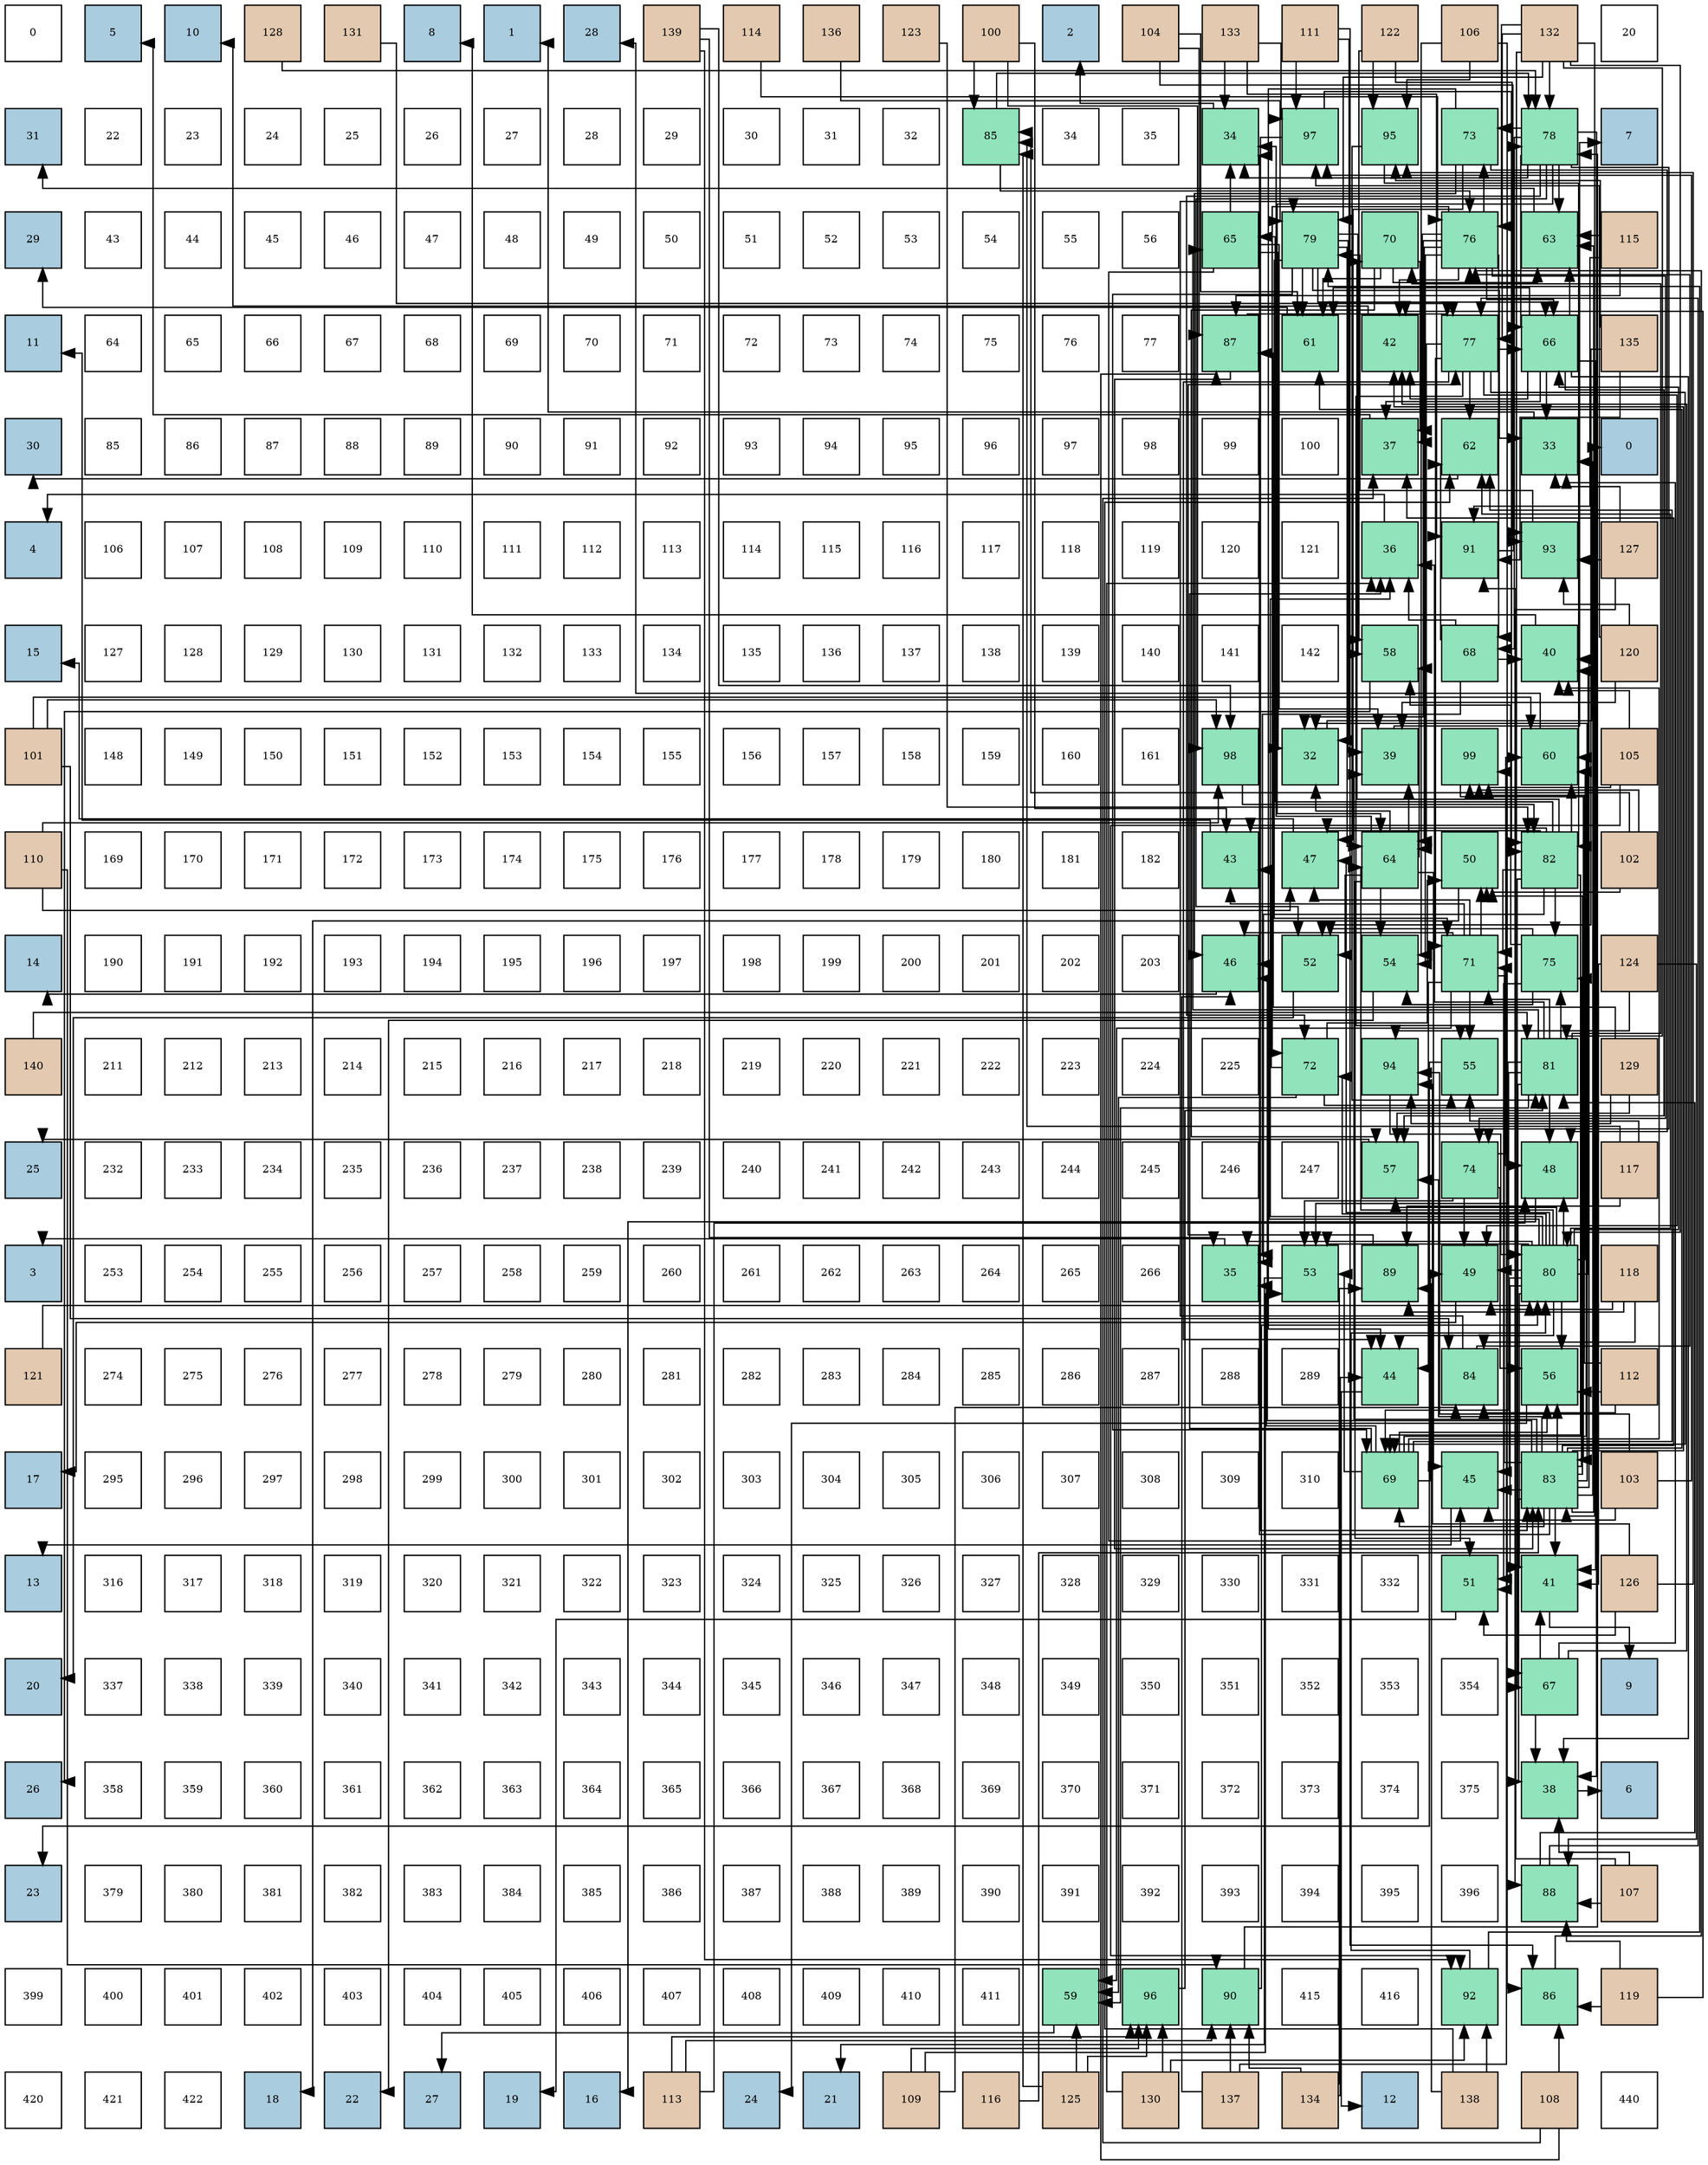digraph layout{
 rankdir=TB;
 splines=ortho;
 node [style=filled shape=square fixedsize=true width=0.6];
0[label="0", fontsize=8, fillcolor="#ffffff"];
1[label="5", fontsize=8, fillcolor="#a9ccde"];
2[label="10", fontsize=8, fillcolor="#a9ccde"];
3[label="128", fontsize=8, fillcolor="#e3c9af"];
4[label="131", fontsize=8, fillcolor="#e3c9af"];
5[label="8", fontsize=8, fillcolor="#a9ccde"];
6[label="1", fontsize=8, fillcolor="#a9ccde"];
7[label="28", fontsize=8, fillcolor="#a9ccde"];
8[label="139", fontsize=8, fillcolor="#e3c9af"];
9[label="114", fontsize=8, fillcolor="#e3c9af"];
10[label="136", fontsize=8, fillcolor="#e3c9af"];
11[label="123", fontsize=8, fillcolor="#e3c9af"];
12[label="100", fontsize=8, fillcolor="#e3c9af"];
13[label="2", fontsize=8, fillcolor="#a9ccde"];
14[label="104", fontsize=8, fillcolor="#e3c9af"];
15[label="133", fontsize=8, fillcolor="#e3c9af"];
16[label="111", fontsize=8, fillcolor="#e3c9af"];
17[label="122", fontsize=8, fillcolor="#e3c9af"];
18[label="106", fontsize=8, fillcolor="#e3c9af"];
19[label="132", fontsize=8, fillcolor="#e3c9af"];
20[label="20", fontsize=8, fillcolor="#ffffff"];
21[label="31", fontsize=8, fillcolor="#a9ccde"];
22[label="22", fontsize=8, fillcolor="#ffffff"];
23[label="23", fontsize=8, fillcolor="#ffffff"];
24[label="24", fontsize=8, fillcolor="#ffffff"];
25[label="25", fontsize=8, fillcolor="#ffffff"];
26[label="26", fontsize=8, fillcolor="#ffffff"];
27[label="27", fontsize=8, fillcolor="#ffffff"];
28[label="28", fontsize=8, fillcolor="#ffffff"];
29[label="29", fontsize=8, fillcolor="#ffffff"];
30[label="30", fontsize=8, fillcolor="#ffffff"];
31[label="31", fontsize=8, fillcolor="#ffffff"];
32[label="32", fontsize=8, fillcolor="#ffffff"];
33[label="85", fontsize=8, fillcolor="#91e3bb"];
34[label="34", fontsize=8, fillcolor="#ffffff"];
35[label="35", fontsize=8, fillcolor="#ffffff"];
36[label="34", fontsize=8, fillcolor="#91e3bb"];
37[label="97", fontsize=8, fillcolor="#91e3bb"];
38[label="95", fontsize=8, fillcolor="#91e3bb"];
39[label="73", fontsize=8, fillcolor="#91e3bb"];
40[label="78", fontsize=8, fillcolor="#91e3bb"];
41[label="7", fontsize=8, fillcolor="#a9ccde"];
42[label="29", fontsize=8, fillcolor="#a9ccde"];
43[label="43", fontsize=8, fillcolor="#ffffff"];
44[label="44", fontsize=8, fillcolor="#ffffff"];
45[label="45", fontsize=8, fillcolor="#ffffff"];
46[label="46", fontsize=8, fillcolor="#ffffff"];
47[label="47", fontsize=8, fillcolor="#ffffff"];
48[label="48", fontsize=8, fillcolor="#ffffff"];
49[label="49", fontsize=8, fillcolor="#ffffff"];
50[label="50", fontsize=8, fillcolor="#ffffff"];
51[label="51", fontsize=8, fillcolor="#ffffff"];
52[label="52", fontsize=8, fillcolor="#ffffff"];
53[label="53", fontsize=8, fillcolor="#ffffff"];
54[label="54", fontsize=8, fillcolor="#ffffff"];
55[label="55", fontsize=8, fillcolor="#ffffff"];
56[label="56", fontsize=8, fillcolor="#ffffff"];
57[label="65", fontsize=8, fillcolor="#91e3bb"];
58[label="79", fontsize=8, fillcolor="#91e3bb"];
59[label="70", fontsize=8, fillcolor="#91e3bb"];
60[label="76", fontsize=8, fillcolor="#91e3bb"];
61[label="63", fontsize=8, fillcolor="#91e3bb"];
62[label="115", fontsize=8, fillcolor="#e3c9af"];
63[label="11", fontsize=8, fillcolor="#a9ccde"];
64[label="64", fontsize=8, fillcolor="#ffffff"];
65[label="65", fontsize=8, fillcolor="#ffffff"];
66[label="66", fontsize=8, fillcolor="#ffffff"];
67[label="67", fontsize=8, fillcolor="#ffffff"];
68[label="68", fontsize=8, fillcolor="#ffffff"];
69[label="69", fontsize=8, fillcolor="#ffffff"];
70[label="70", fontsize=8, fillcolor="#ffffff"];
71[label="71", fontsize=8, fillcolor="#ffffff"];
72[label="72", fontsize=8, fillcolor="#ffffff"];
73[label="73", fontsize=8, fillcolor="#ffffff"];
74[label="74", fontsize=8, fillcolor="#ffffff"];
75[label="75", fontsize=8, fillcolor="#ffffff"];
76[label="76", fontsize=8, fillcolor="#ffffff"];
77[label="77", fontsize=8, fillcolor="#ffffff"];
78[label="87", fontsize=8, fillcolor="#91e3bb"];
79[label="61", fontsize=8, fillcolor="#91e3bb"];
80[label="42", fontsize=8, fillcolor="#91e3bb"];
81[label="77", fontsize=8, fillcolor="#91e3bb"];
82[label="66", fontsize=8, fillcolor="#91e3bb"];
83[label="135", fontsize=8, fillcolor="#e3c9af"];
84[label="30", fontsize=8, fillcolor="#a9ccde"];
85[label="85", fontsize=8, fillcolor="#ffffff"];
86[label="86", fontsize=8, fillcolor="#ffffff"];
87[label="87", fontsize=8, fillcolor="#ffffff"];
88[label="88", fontsize=8, fillcolor="#ffffff"];
89[label="89", fontsize=8, fillcolor="#ffffff"];
90[label="90", fontsize=8, fillcolor="#ffffff"];
91[label="91", fontsize=8, fillcolor="#ffffff"];
92[label="92", fontsize=8, fillcolor="#ffffff"];
93[label="93", fontsize=8, fillcolor="#ffffff"];
94[label="94", fontsize=8, fillcolor="#ffffff"];
95[label="95", fontsize=8, fillcolor="#ffffff"];
96[label="96", fontsize=8, fillcolor="#ffffff"];
97[label="97", fontsize=8, fillcolor="#ffffff"];
98[label="98", fontsize=8, fillcolor="#ffffff"];
99[label="99", fontsize=8, fillcolor="#ffffff"];
100[label="100", fontsize=8, fillcolor="#ffffff"];
101[label="37", fontsize=8, fillcolor="#91e3bb"];
102[label="62", fontsize=8, fillcolor="#91e3bb"];
103[label="33", fontsize=8, fillcolor="#91e3bb"];
104[label="0", fontsize=8, fillcolor="#a9ccde"];
105[label="4", fontsize=8, fillcolor="#a9ccde"];
106[label="106", fontsize=8, fillcolor="#ffffff"];
107[label="107", fontsize=8, fillcolor="#ffffff"];
108[label="108", fontsize=8, fillcolor="#ffffff"];
109[label="109", fontsize=8, fillcolor="#ffffff"];
110[label="110", fontsize=8, fillcolor="#ffffff"];
111[label="111", fontsize=8, fillcolor="#ffffff"];
112[label="112", fontsize=8, fillcolor="#ffffff"];
113[label="113", fontsize=8, fillcolor="#ffffff"];
114[label="114", fontsize=8, fillcolor="#ffffff"];
115[label="115", fontsize=8, fillcolor="#ffffff"];
116[label="116", fontsize=8, fillcolor="#ffffff"];
117[label="117", fontsize=8, fillcolor="#ffffff"];
118[label="118", fontsize=8, fillcolor="#ffffff"];
119[label="119", fontsize=8, fillcolor="#ffffff"];
120[label="120", fontsize=8, fillcolor="#ffffff"];
121[label="121", fontsize=8, fillcolor="#ffffff"];
122[label="36", fontsize=8, fillcolor="#91e3bb"];
123[label="91", fontsize=8, fillcolor="#91e3bb"];
124[label="93", fontsize=8, fillcolor="#91e3bb"];
125[label="127", fontsize=8, fillcolor="#e3c9af"];
126[label="15", fontsize=8, fillcolor="#a9ccde"];
127[label="127", fontsize=8, fillcolor="#ffffff"];
128[label="128", fontsize=8, fillcolor="#ffffff"];
129[label="129", fontsize=8, fillcolor="#ffffff"];
130[label="130", fontsize=8, fillcolor="#ffffff"];
131[label="131", fontsize=8, fillcolor="#ffffff"];
132[label="132", fontsize=8, fillcolor="#ffffff"];
133[label="133", fontsize=8, fillcolor="#ffffff"];
134[label="134", fontsize=8, fillcolor="#ffffff"];
135[label="135", fontsize=8, fillcolor="#ffffff"];
136[label="136", fontsize=8, fillcolor="#ffffff"];
137[label="137", fontsize=8, fillcolor="#ffffff"];
138[label="138", fontsize=8, fillcolor="#ffffff"];
139[label="139", fontsize=8, fillcolor="#ffffff"];
140[label="140", fontsize=8, fillcolor="#ffffff"];
141[label="141", fontsize=8, fillcolor="#ffffff"];
142[label="142", fontsize=8, fillcolor="#ffffff"];
143[label="58", fontsize=8, fillcolor="#91e3bb"];
144[label="68", fontsize=8, fillcolor="#91e3bb"];
145[label="40", fontsize=8, fillcolor="#91e3bb"];
146[label="120", fontsize=8, fillcolor="#e3c9af"];
147[label="101", fontsize=8, fillcolor="#e3c9af"];
148[label="148", fontsize=8, fillcolor="#ffffff"];
149[label="149", fontsize=8, fillcolor="#ffffff"];
150[label="150", fontsize=8, fillcolor="#ffffff"];
151[label="151", fontsize=8, fillcolor="#ffffff"];
152[label="152", fontsize=8, fillcolor="#ffffff"];
153[label="153", fontsize=8, fillcolor="#ffffff"];
154[label="154", fontsize=8, fillcolor="#ffffff"];
155[label="155", fontsize=8, fillcolor="#ffffff"];
156[label="156", fontsize=8, fillcolor="#ffffff"];
157[label="157", fontsize=8, fillcolor="#ffffff"];
158[label="158", fontsize=8, fillcolor="#ffffff"];
159[label="159", fontsize=8, fillcolor="#ffffff"];
160[label="160", fontsize=8, fillcolor="#ffffff"];
161[label="161", fontsize=8, fillcolor="#ffffff"];
162[label="98", fontsize=8, fillcolor="#91e3bb"];
163[label="32", fontsize=8, fillcolor="#91e3bb"];
164[label="39", fontsize=8, fillcolor="#91e3bb"];
165[label="99", fontsize=8, fillcolor="#91e3bb"];
166[label="60", fontsize=8, fillcolor="#91e3bb"];
167[label="105", fontsize=8, fillcolor="#e3c9af"];
168[label="110", fontsize=8, fillcolor="#e3c9af"];
169[label="169", fontsize=8, fillcolor="#ffffff"];
170[label="170", fontsize=8, fillcolor="#ffffff"];
171[label="171", fontsize=8, fillcolor="#ffffff"];
172[label="172", fontsize=8, fillcolor="#ffffff"];
173[label="173", fontsize=8, fillcolor="#ffffff"];
174[label="174", fontsize=8, fillcolor="#ffffff"];
175[label="175", fontsize=8, fillcolor="#ffffff"];
176[label="176", fontsize=8, fillcolor="#ffffff"];
177[label="177", fontsize=8, fillcolor="#ffffff"];
178[label="178", fontsize=8, fillcolor="#ffffff"];
179[label="179", fontsize=8, fillcolor="#ffffff"];
180[label="180", fontsize=8, fillcolor="#ffffff"];
181[label="181", fontsize=8, fillcolor="#ffffff"];
182[label="182", fontsize=8, fillcolor="#ffffff"];
183[label="43", fontsize=8, fillcolor="#91e3bb"];
184[label="47", fontsize=8, fillcolor="#91e3bb"];
185[label="64", fontsize=8, fillcolor="#91e3bb"];
186[label="50", fontsize=8, fillcolor="#91e3bb"];
187[label="82", fontsize=8, fillcolor="#91e3bb"];
188[label="102", fontsize=8, fillcolor="#e3c9af"];
189[label="14", fontsize=8, fillcolor="#a9ccde"];
190[label="190", fontsize=8, fillcolor="#ffffff"];
191[label="191", fontsize=8, fillcolor="#ffffff"];
192[label="192", fontsize=8, fillcolor="#ffffff"];
193[label="193", fontsize=8, fillcolor="#ffffff"];
194[label="194", fontsize=8, fillcolor="#ffffff"];
195[label="195", fontsize=8, fillcolor="#ffffff"];
196[label="196", fontsize=8, fillcolor="#ffffff"];
197[label="197", fontsize=8, fillcolor="#ffffff"];
198[label="198", fontsize=8, fillcolor="#ffffff"];
199[label="199", fontsize=8, fillcolor="#ffffff"];
200[label="200", fontsize=8, fillcolor="#ffffff"];
201[label="201", fontsize=8, fillcolor="#ffffff"];
202[label="202", fontsize=8, fillcolor="#ffffff"];
203[label="203", fontsize=8, fillcolor="#ffffff"];
204[label="46", fontsize=8, fillcolor="#91e3bb"];
205[label="52", fontsize=8, fillcolor="#91e3bb"];
206[label="54", fontsize=8, fillcolor="#91e3bb"];
207[label="71", fontsize=8, fillcolor="#91e3bb"];
208[label="75", fontsize=8, fillcolor="#91e3bb"];
209[label="124", fontsize=8, fillcolor="#e3c9af"];
210[label="140", fontsize=8, fillcolor="#e3c9af"];
211[label="211", fontsize=8, fillcolor="#ffffff"];
212[label="212", fontsize=8, fillcolor="#ffffff"];
213[label="213", fontsize=8, fillcolor="#ffffff"];
214[label="214", fontsize=8, fillcolor="#ffffff"];
215[label="215", fontsize=8, fillcolor="#ffffff"];
216[label="216", fontsize=8, fillcolor="#ffffff"];
217[label="217", fontsize=8, fillcolor="#ffffff"];
218[label="218", fontsize=8, fillcolor="#ffffff"];
219[label="219", fontsize=8, fillcolor="#ffffff"];
220[label="220", fontsize=8, fillcolor="#ffffff"];
221[label="221", fontsize=8, fillcolor="#ffffff"];
222[label="222", fontsize=8, fillcolor="#ffffff"];
223[label="223", fontsize=8, fillcolor="#ffffff"];
224[label="224", fontsize=8, fillcolor="#ffffff"];
225[label="225", fontsize=8, fillcolor="#ffffff"];
226[label="72", fontsize=8, fillcolor="#91e3bb"];
227[label="94", fontsize=8, fillcolor="#91e3bb"];
228[label="55", fontsize=8, fillcolor="#91e3bb"];
229[label="81", fontsize=8, fillcolor="#91e3bb"];
230[label="129", fontsize=8, fillcolor="#e3c9af"];
231[label="25", fontsize=8, fillcolor="#a9ccde"];
232[label="232", fontsize=8, fillcolor="#ffffff"];
233[label="233", fontsize=8, fillcolor="#ffffff"];
234[label="234", fontsize=8, fillcolor="#ffffff"];
235[label="235", fontsize=8, fillcolor="#ffffff"];
236[label="236", fontsize=8, fillcolor="#ffffff"];
237[label="237", fontsize=8, fillcolor="#ffffff"];
238[label="238", fontsize=8, fillcolor="#ffffff"];
239[label="239", fontsize=8, fillcolor="#ffffff"];
240[label="240", fontsize=8, fillcolor="#ffffff"];
241[label="241", fontsize=8, fillcolor="#ffffff"];
242[label="242", fontsize=8, fillcolor="#ffffff"];
243[label="243", fontsize=8, fillcolor="#ffffff"];
244[label="244", fontsize=8, fillcolor="#ffffff"];
245[label="245", fontsize=8, fillcolor="#ffffff"];
246[label="246", fontsize=8, fillcolor="#ffffff"];
247[label="247", fontsize=8, fillcolor="#ffffff"];
248[label="57", fontsize=8, fillcolor="#91e3bb"];
249[label="74", fontsize=8, fillcolor="#91e3bb"];
250[label="48", fontsize=8, fillcolor="#91e3bb"];
251[label="117", fontsize=8, fillcolor="#e3c9af"];
252[label="3", fontsize=8, fillcolor="#a9ccde"];
253[label="253", fontsize=8, fillcolor="#ffffff"];
254[label="254", fontsize=8, fillcolor="#ffffff"];
255[label="255", fontsize=8, fillcolor="#ffffff"];
256[label="256", fontsize=8, fillcolor="#ffffff"];
257[label="257", fontsize=8, fillcolor="#ffffff"];
258[label="258", fontsize=8, fillcolor="#ffffff"];
259[label="259", fontsize=8, fillcolor="#ffffff"];
260[label="260", fontsize=8, fillcolor="#ffffff"];
261[label="261", fontsize=8, fillcolor="#ffffff"];
262[label="262", fontsize=8, fillcolor="#ffffff"];
263[label="263", fontsize=8, fillcolor="#ffffff"];
264[label="264", fontsize=8, fillcolor="#ffffff"];
265[label="265", fontsize=8, fillcolor="#ffffff"];
266[label="266", fontsize=8, fillcolor="#ffffff"];
267[label="35", fontsize=8, fillcolor="#91e3bb"];
268[label="53", fontsize=8, fillcolor="#91e3bb"];
269[label="89", fontsize=8, fillcolor="#91e3bb"];
270[label="49", fontsize=8, fillcolor="#91e3bb"];
271[label="80", fontsize=8, fillcolor="#91e3bb"];
272[label="118", fontsize=8, fillcolor="#e3c9af"];
273[label="121", fontsize=8, fillcolor="#e3c9af"];
274[label="274", fontsize=8, fillcolor="#ffffff"];
275[label="275", fontsize=8, fillcolor="#ffffff"];
276[label="276", fontsize=8, fillcolor="#ffffff"];
277[label="277", fontsize=8, fillcolor="#ffffff"];
278[label="278", fontsize=8, fillcolor="#ffffff"];
279[label="279", fontsize=8, fillcolor="#ffffff"];
280[label="280", fontsize=8, fillcolor="#ffffff"];
281[label="281", fontsize=8, fillcolor="#ffffff"];
282[label="282", fontsize=8, fillcolor="#ffffff"];
283[label="283", fontsize=8, fillcolor="#ffffff"];
284[label="284", fontsize=8, fillcolor="#ffffff"];
285[label="285", fontsize=8, fillcolor="#ffffff"];
286[label="286", fontsize=8, fillcolor="#ffffff"];
287[label="287", fontsize=8, fillcolor="#ffffff"];
288[label="288", fontsize=8, fillcolor="#ffffff"];
289[label="289", fontsize=8, fillcolor="#ffffff"];
290[label="44", fontsize=8, fillcolor="#91e3bb"];
291[label="84", fontsize=8, fillcolor="#91e3bb"];
292[label="56", fontsize=8, fillcolor="#91e3bb"];
293[label="112", fontsize=8, fillcolor="#e3c9af"];
294[label="17", fontsize=8, fillcolor="#a9ccde"];
295[label="295", fontsize=8, fillcolor="#ffffff"];
296[label="296", fontsize=8, fillcolor="#ffffff"];
297[label="297", fontsize=8, fillcolor="#ffffff"];
298[label="298", fontsize=8, fillcolor="#ffffff"];
299[label="299", fontsize=8, fillcolor="#ffffff"];
300[label="300", fontsize=8, fillcolor="#ffffff"];
301[label="301", fontsize=8, fillcolor="#ffffff"];
302[label="302", fontsize=8, fillcolor="#ffffff"];
303[label="303", fontsize=8, fillcolor="#ffffff"];
304[label="304", fontsize=8, fillcolor="#ffffff"];
305[label="305", fontsize=8, fillcolor="#ffffff"];
306[label="306", fontsize=8, fillcolor="#ffffff"];
307[label="307", fontsize=8, fillcolor="#ffffff"];
308[label="308", fontsize=8, fillcolor="#ffffff"];
309[label="309", fontsize=8, fillcolor="#ffffff"];
310[label="310", fontsize=8, fillcolor="#ffffff"];
311[label="69", fontsize=8, fillcolor="#91e3bb"];
312[label="45", fontsize=8, fillcolor="#91e3bb"];
313[label="83", fontsize=8, fillcolor="#91e3bb"];
314[label="103", fontsize=8, fillcolor="#e3c9af"];
315[label="13", fontsize=8, fillcolor="#a9ccde"];
316[label="316", fontsize=8, fillcolor="#ffffff"];
317[label="317", fontsize=8, fillcolor="#ffffff"];
318[label="318", fontsize=8, fillcolor="#ffffff"];
319[label="319", fontsize=8, fillcolor="#ffffff"];
320[label="320", fontsize=8, fillcolor="#ffffff"];
321[label="321", fontsize=8, fillcolor="#ffffff"];
322[label="322", fontsize=8, fillcolor="#ffffff"];
323[label="323", fontsize=8, fillcolor="#ffffff"];
324[label="324", fontsize=8, fillcolor="#ffffff"];
325[label="325", fontsize=8, fillcolor="#ffffff"];
326[label="326", fontsize=8, fillcolor="#ffffff"];
327[label="327", fontsize=8, fillcolor="#ffffff"];
328[label="328", fontsize=8, fillcolor="#ffffff"];
329[label="329", fontsize=8, fillcolor="#ffffff"];
330[label="330", fontsize=8, fillcolor="#ffffff"];
331[label="331", fontsize=8, fillcolor="#ffffff"];
332[label="332", fontsize=8, fillcolor="#ffffff"];
333[label="51", fontsize=8, fillcolor="#91e3bb"];
334[label="41", fontsize=8, fillcolor="#91e3bb"];
335[label="126", fontsize=8, fillcolor="#e3c9af"];
336[label="20", fontsize=8, fillcolor="#a9ccde"];
337[label="337", fontsize=8, fillcolor="#ffffff"];
338[label="338", fontsize=8, fillcolor="#ffffff"];
339[label="339", fontsize=8, fillcolor="#ffffff"];
340[label="340", fontsize=8, fillcolor="#ffffff"];
341[label="341", fontsize=8, fillcolor="#ffffff"];
342[label="342", fontsize=8, fillcolor="#ffffff"];
343[label="343", fontsize=8, fillcolor="#ffffff"];
344[label="344", fontsize=8, fillcolor="#ffffff"];
345[label="345", fontsize=8, fillcolor="#ffffff"];
346[label="346", fontsize=8, fillcolor="#ffffff"];
347[label="347", fontsize=8, fillcolor="#ffffff"];
348[label="348", fontsize=8, fillcolor="#ffffff"];
349[label="349", fontsize=8, fillcolor="#ffffff"];
350[label="350", fontsize=8, fillcolor="#ffffff"];
351[label="351", fontsize=8, fillcolor="#ffffff"];
352[label="352", fontsize=8, fillcolor="#ffffff"];
353[label="353", fontsize=8, fillcolor="#ffffff"];
354[label="354", fontsize=8, fillcolor="#ffffff"];
355[label="67", fontsize=8, fillcolor="#91e3bb"];
356[label="9", fontsize=8, fillcolor="#a9ccde"];
357[label="26", fontsize=8, fillcolor="#a9ccde"];
358[label="358", fontsize=8, fillcolor="#ffffff"];
359[label="359", fontsize=8, fillcolor="#ffffff"];
360[label="360", fontsize=8, fillcolor="#ffffff"];
361[label="361", fontsize=8, fillcolor="#ffffff"];
362[label="362", fontsize=8, fillcolor="#ffffff"];
363[label="363", fontsize=8, fillcolor="#ffffff"];
364[label="364", fontsize=8, fillcolor="#ffffff"];
365[label="365", fontsize=8, fillcolor="#ffffff"];
366[label="366", fontsize=8, fillcolor="#ffffff"];
367[label="367", fontsize=8, fillcolor="#ffffff"];
368[label="368", fontsize=8, fillcolor="#ffffff"];
369[label="369", fontsize=8, fillcolor="#ffffff"];
370[label="370", fontsize=8, fillcolor="#ffffff"];
371[label="371", fontsize=8, fillcolor="#ffffff"];
372[label="372", fontsize=8, fillcolor="#ffffff"];
373[label="373", fontsize=8, fillcolor="#ffffff"];
374[label="374", fontsize=8, fillcolor="#ffffff"];
375[label="375", fontsize=8, fillcolor="#ffffff"];
376[label="38", fontsize=8, fillcolor="#91e3bb"];
377[label="6", fontsize=8, fillcolor="#a9ccde"];
378[label="23", fontsize=8, fillcolor="#a9ccde"];
379[label="379", fontsize=8, fillcolor="#ffffff"];
380[label="380", fontsize=8, fillcolor="#ffffff"];
381[label="381", fontsize=8, fillcolor="#ffffff"];
382[label="382", fontsize=8, fillcolor="#ffffff"];
383[label="383", fontsize=8, fillcolor="#ffffff"];
384[label="384", fontsize=8, fillcolor="#ffffff"];
385[label="385", fontsize=8, fillcolor="#ffffff"];
386[label="386", fontsize=8, fillcolor="#ffffff"];
387[label="387", fontsize=8, fillcolor="#ffffff"];
388[label="388", fontsize=8, fillcolor="#ffffff"];
389[label="389", fontsize=8, fillcolor="#ffffff"];
390[label="390", fontsize=8, fillcolor="#ffffff"];
391[label="391", fontsize=8, fillcolor="#ffffff"];
392[label="392", fontsize=8, fillcolor="#ffffff"];
393[label="393", fontsize=8, fillcolor="#ffffff"];
394[label="394", fontsize=8, fillcolor="#ffffff"];
395[label="395", fontsize=8, fillcolor="#ffffff"];
396[label="396", fontsize=8, fillcolor="#ffffff"];
397[label="88", fontsize=8, fillcolor="#91e3bb"];
398[label="107", fontsize=8, fillcolor="#e3c9af"];
399[label="399", fontsize=8, fillcolor="#ffffff"];
400[label="400", fontsize=8, fillcolor="#ffffff"];
401[label="401", fontsize=8, fillcolor="#ffffff"];
402[label="402", fontsize=8, fillcolor="#ffffff"];
403[label="403", fontsize=8, fillcolor="#ffffff"];
404[label="404", fontsize=8, fillcolor="#ffffff"];
405[label="405", fontsize=8, fillcolor="#ffffff"];
406[label="406", fontsize=8, fillcolor="#ffffff"];
407[label="407", fontsize=8, fillcolor="#ffffff"];
408[label="408", fontsize=8, fillcolor="#ffffff"];
409[label="409", fontsize=8, fillcolor="#ffffff"];
410[label="410", fontsize=8, fillcolor="#ffffff"];
411[label="411", fontsize=8, fillcolor="#ffffff"];
412[label="59", fontsize=8, fillcolor="#91e3bb"];
413[label="96", fontsize=8, fillcolor="#91e3bb"];
414[label="90", fontsize=8, fillcolor="#91e3bb"];
415[label="415", fontsize=8, fillcolor="#ffffff"];
416[label="416", fontsize=8, fillcolor="#ffffff"];
417[label="92", fontsize=8, fillcolor="#91e3bb"];
418[label="86", fontsize=8, fillcolor="#91e3bb"];
419[label="119", fontsize=8, fillcolor="#e3c9af"];
420[label="420", fontsize=8, fillcolor="#ffffff"];
421[label="421", fontsize=8, fillcolor="#ffffff"];
422[label="422", fontsize=8, fillcolor="#ffffff"];
423[label="18", fontsize=8, fillcolor="#a9ccde"];
424[label="22", fontsize=8, fillcolor="#a9ccde"];
425[label="27", fontsize=8, fillcolor="#a9ccde"];
426[label="19", fontsize=8, fillcolor="#a9ccde"];
427[label="16", fontsize=8, fillcolor="#a9ccde"];
428[label="113", fontsize=8, fillcolor="#e3c9af"];
429[label="24", fontsize=8, fillcolor="#a9ccde"];
430[label="21", fontsize=8, fillcolor="#a9ccde"];
431[label="109", fontsize=8, fillcolor="#e3c9af"];
432[label="116", fontsize=8, fillcolor="#e3c9af"];
433[label="125", fontsize=8, fillcolor="#e3c9af"];
434[label="130", fontsize=8, fillcolor="#e3c9af"];
435[label="137", fontsize=8, fillcolor="#e3c9af"];
436[label="134", fontsize=8, fillcolor="#e3c9af"];
437[label="12", fontsize=8, fillcolor="#a9ccde"];
438[label="138", fontsize=8, fillcolor="#e3c9af"];
439[label="108", fontsize=8, fillcolor="#e3c9af"];
440[label="440", fontsize=8, fillcolor="#ffffff"];
edge [constraint=false, style=vis];163 -> 104;
103 -> 6;
36 -> 13;
267 -> 252;
122 -> 105;
101 -> 1;
376 -> 377;
164 -> 41;
145 -> 5;
334 -> 356;
80 -> 2;
183 -> 63;
290 -> 437;
312 -> 315;
204 -> 189;
184 -> 126;
250 -> 427;
270 -> 294;
186 -> 423;
333 -> 426;
205 -> 336;
268 -> 430;
206 -> 424;
228 -> 378;
292 -> 429;
248 -> 231;
143 -> 357;
412 -> 425;
166 -> 7;
79 -> 42;
102 -> 84;
61 -> 21;
185 -> 163;
185 -> 36;
185 -> 164;
185 -> 312;
185 -> 333;
185 -> 205;
185 -> 206;
185 -> 143;
57 -> 163;
57 -> 36;
57 -> 164;
57 -> 312;
82 -> 103;
82 -> 101;
82 -> 376;
82 -> 334;
82 -> 80;
82 -> 248;
82 -> 79;
82 -> 61;
355 -> 103;
355 -> 376;
355 -> 334;
355 -> 80;
144 -> 267;
144 -> 122;
144 -> 145;
144 -> 102;
311 -> 267;
311 -> 122;
311 -> 145;
311 -> 270;
311 -> 268;
311 -> 292;
311 -> 166;
311 -> 102;
59 -> 101;
59 -> 248;
59 -> 79;
59 -> 61;
207 -> 183;
207 -> 290;
207 -> 204;
207 -> 184;
207 -> 250;
207 -> 186;
207 -> 228;
207 -> 412;
226 -> 183;
226 -> 186;
226 -> 228;
226 -> 412;
39 -> 290;
39 -> 204;
39 -> 184;
39 -> 250;
249 -> 270;
249 -> 268;
249 -> 292;
249 -> 166;
208 -> 333;
208 -> 205;
208 -> 206;
208 -> 143;
60 -> 163;
60 -> 101;
60 -> 80;
60 -> 206;
60 -> 185;
60 -> 82;
60 -> 144;
60 -> 226;
60 -> 39;
60 -> 249;
81 -> 290;
81 -> 270;
81 -> 228;
81 -> 102;
81 -> 185;
81 -> 82;
81 -> 311;
81 -> 207;
40 -> 36;
40 -> 376;
40 -> 205;
40 -> 61;
40 -> 185;
40 -> 82;
40 -> 144;
40 -> 226;
40 -> 39;
40 -> 249;
58 -> 103;
58 -> 164;
58 -> 143;
58 -> 79;
58 -> 185;
58 -> 82;
58 -> 311;
58 -> 207;
271 -> 267;
271 -> 122;
271 -> 145;
271 -> 334;
271 -> 290;
271 -> 312;
271 -> 204;
271 -> 184;
271 -> 250;
271 -> 270;
271 -> 333;
271 -> 268;
271 -> 292;
271 -> 248;
271 -> 166;
271 -> 102;
271 -> 185;
271 -> 82;
271 -> 226;
229 -> 122;
229 -> 250;
229 -> 268;
229 -> 412;
229 -> 57;
229 -> 355;
229 -> 311;
229 -> 59;
229 -> 207;
229 -> 208;
187 -> 267;
187 -> 183;
187 -> 184;
187 -> 166;
187 -> 57;
187 -> 355;
187 -> 311;
187 -> 59;
187 -> 207;
187 -> 208;
313 -> 163;
313 -> 103;
313 -> 36;
313 -> 101;
313 -> 376;
313 -> 164;
313 -> 145;
313 -> 334;
313 -> 80;
313 -> 312;
313 -> 204;
313 -> 186;
313 -> 292;
313 -> 248;
313 -> 79;
313 -> 61;
313 -> 311;
313 -> 207;
313 -> 208;
291 -> 60;
291 -> 58;
33 -> 60;
33 -> 40;
418 -> 60;
78 -> 81;
78 -> 313;
397 -> 81;
397 -> 229;
269 -> 81;
414 -> 40;
414 -> 271;
123 -> 40;
417 -> 58;
417 -> 271;
124 -> 58;
227 -> 271;
38 -> 229;
38 -> 187;
413 -> 229;
37 -> 187;
37 -> 313;
162 -> 187;
165 -> 313;
12 -> 183;
12 -> 33;
12 -> 162;
147 -> 166;
147 -> 291;
147 -> 162;
188 -> 186;
188 -> 33;
188 -> 165;
314 -> 312;
314 -> 227;
314 -> 37;
14 -> 79;
14 -> 78;
14 -> 124;
167 -> 145;
167 -> 417;
167 -> 165;
18 -> 206;
18 -> 418;
18 -> 38;
398 -> 376;
398 -> 397;
398 -> 123;
439 -> 101;
439 -> 418;
439 -> 78;
431 -> 268;
431 -> 291;
431 -> 413;
168 -> 184;
168 -> 414;
168 -> 162;
16 -> 163;
16 -> 418;
16 -> 37;
293 -> 292;
293 -> 291;
293 -> 165;
428 -> 250;
428 -> 414;
428 -> 413;
9 -> 60;
62 -> 61;
62 -> 78;
62 -> 123;
432 -> 313;
251 -> 228;
251 -> 33;
251 -> 269;
272 -> 270;
272 -> 291;
272 -> 269;
419 -> 80;
419 -> 418;
419 -> 397;
146 -> 164;
146 -> 124;
146 -> 37;
273 -> 271;
17 -> 143;
17 -> 124;
17 -> 38;
11 -> 187;
209 -> 334;
209 -> 397;
209 -> 227;
433 -> 412;
433 -> 33;
433 -> 413;
335 -> 333;
335 -> 227;
335 -> 38;
125 -> 103;
125 -> 397;
125 -> 124;
3 -> 40;
230 -> 248;
230 -> 78;
230 -> 227;
434 -> 122;
434 -> 417;
434 -> 413;
4 -> 81;
19 -> 60;
19 -> 81;
19 -> 40;
19 -> 58;
19 -> 271;
19 -> 229;
19 -> 187;
19 -> 313;
15 -> 36;
15 -> 123;
15 -> 37;
436 -> 290;
436 -> 269;
436 -> 414;
83 -> 205;
83 -> 123;
83 -> 38;
10 -> 58;
435 -> 204;
435 -> 414;
435 -> 165;
438 -> 102;
438 -> 269;
438 -> 417;
8 -> 267;
8 -> 417;
8 -> 162;
210 -> 229;
edge [constraint=true, style=invis];
0 -> 21 -> 42 -> 63 -> 84 -> 105 -> 126 -> 147 -> 168 -> 189 -> 210 -> 231 -> 252 -> 273 -> 294 -> 315 -> 336 -> 357 -> 378 -> 399 -> 420;
1 -> 22 -> 43 -> 64 -> 85 -> 106 -> 127 -> 148 -> 169 -> 190 -> 211 -> 232 -> 253 -> 274 -> 295 -> 316 -> 337 -> 358 -> 379 -> 400 -> 421;
2 -> 23 -> 44 -> 65 -> 86 -> 107 -> 128 -> 149 -> 170 -> 191 -> 212 -> 233 -> 254 -> 275 -> 296 -> 317 -> 338 -> 359 -> 380 -> 401 -> 422;
3 -> 24 -> 45 -> 66 -> 87 -> 108 -> 129 -> 150 -> 171 -> 192 -> 213 -> 234 -> 255 -> 276 -> 297 -> 318 -> 339 -> 360 -> 381 -> 402 -> 423;
4 -> 25 -> 46 -> 67 -> 88 -> 109 -> 130 -> 151 -> 172 -> 193 -> 214 -> 235 -> 256 -> 277 -> 298 -> 319 -> 340 -> 361 -> 382 -> 403 -> 424;
5 -> 26 -> 47 -> 68 -> 89 -> 110 -> 131 -> 152 -> 173 -> 194 -> 215 -> 236 -> 257 -> 278 -> 299 -> 320 -> 341 -> 362 -> 383 -> 404 -> 425;
6 -> 27 -> 48 -> 69 -> 90 -> 111 -> 132 -> 153 -> 174 -> 195 -> 216 -> 237 -> 258 -> 279 -> 300 -> 321 -> 342 -> 363 -> 384 -> 405 -> 426;
7 -> 28 -> 49 -> 70 -> 91 -> 112 -> 133 -> 154 -> 175 -> 196 -> 217 -> 238 -> 259 -> 280 -> 301 -> 322 -> 343 -> 364 -> 385 -> 406 -> 427;
8 -> 29 -> 50 -> 71 -> 92 -> 113 -> 134 -> 155 -> 176 -> 197 -> 218 -> 239 -> 260 -> 281 -> 302 -> 323 -> 344 -> 365 -> 386 -> 407 -> 428;
9 -> 30 -> 51 -> 72 -> 93 -> 114 -> 135 -> 156 -> 177 -> 198 -> 219 -> 240 -> 261 -> 282 -> 303 -> 324 -> 345 -> 366 -> 387 -> 408 -> 429;
10 -> 31 -> 52 -> 73 -> 94 -> 115 -> 136 -> 157 -> 178 -> 199 -> 220 -> 241 -> 262 -> 283 -> 304 -> 325 -> 346 -> 367 -> 388 -> 409 -> 430;
11 -> 32 -> 53 -> 74 -> 95 -> 116 -> 137 -> 158 -> 179 -> 200 -> 221 -> 242 -> 263 -> 284 -> 305 -> 326 -> 347 -> 368 -> 389 -> 410 -> 431;
12 -> 33 -> 54 -> 75 -> 96 -> 117 -> 138 -> 159 -> 180 -> 201 -> 222 -> 243 -> 264 -> 285 -> 306 -> 327 -> 348 -> 369 -> 390 -> 411 -> 432;
13 -> 34 -> 55 -> 76 -> 97 -> 118 -> 139 -> 160 -> 181 -> 202 -> 223 -> 244 -> 265 -> 286 -> 307 -> 328 -> 349 -> 370 -> 391 -> 412 -> 433;
14 -> 35 -> 56 -> 77 -> 98 -> 119 -> 140 -> 161 -> 182 -> 203 -> 224 -> 245 -> 266 -> 287 -> 308 -> 329 -> 350 -> 371 -> 392 -> 413 -> 434;
15 -> 36 -> 57 -> 78 -> 99 -> 120 -> 141 -> 162 -> 183 -> 204 -> 225 -> 246 -> 267 -> 288 -> 309 -> 330 -> 351 -> 372 -> 393 -> 414 -> 435;
16 -> 37 -> 58 -> 79 -> 100 -> 121 -> 142 -> 163 -> 184 -> 205 -> 226 -> 247 -> 268 -> 289 -> 310 -> 331 -> 352 -> 373 -> 394 -> 415 -> 436;
17 -> 38 -> 59 -> 80 -> 101 -> 122 -> 143 -> 164 -> 185 -> 206 -> 227 -> 248 -> 269 -> 290 -> 311 -> 332 -> 353 -> 374 -> 395 -> 416 -> 437;
18 -> 39 -> 60 -> 81 -> 102 -> 123 -> 144 -> 165 -> 186 -> 207 -> 228 -> 249 -> 270 -> 291 -> 312 -> 333 -> 354 -> 375 -> 396 -> 417 -> 438;
19 -> 40 -> 61 -> 82 -> 103 -> 124 -> 145 -> 166 -> 187 -> 208 -> 229 -> 250 -> 271 -> 292 -> 313 -> 334 -> 355 -> 376 -> 397 -> 418 -> 439;
20 -> 41 -> 62 -> 83 -> 104 -> 125 -> 146 -> 167 -> 188 -> 209 -> 230 -> 251 -> 272 -> 293 -> 314 -> 335 -> 356 -> 377 -> 398 -> 419 -> 440;
rank = same {0 -> 1 -> 2 -> 3 -> 4 -> 5 -> 6 -> 7 -> 8 -> 9 -> 10 -> 11 -> 12 -> 13 -> 14 -> 15 -> 16 -> 17 -> 18 -> 19 -> 20};
rank = same {21 -> 22 -> 23 -> 24 -> 25 -> 26 -> 27 -> 28 -> 29 -> 30 -> 31 -> 32 -> 33 -> 34 -> 35 -> 36 -> 37 -> 38 -> 39 -> 40 -> 41};
rank = same {42 -> 43 -> 44 -> 45 -> 46 -> 47 -> 48 -> 49 -> 50 -> 51 -> 52 -> 53 -> 54 -> 55 -> 56 -> 57 -> 58 -> 59 -> 60 -> 61 -> 62};
rank = same {63 -> 64 -> 65 -> 66 -> 67 -> 68 -> 69 -> 70 -> 71 -> 72 -> 73 -> 74 -> 75 -> 76 -> 77 -> 78 -> 79 -> 80 -> 81 -> 82 -> 83};
rank = same {84 -> 85 -> 86 -> 87 -> 88 -> 89 -> 90 -> 91 -> 92 -> 93 -> 94 -> 95 -> 96 -> 97 -> 98 -> 99 -> 100 -> 101 -> 102 -> 103 -> 104};
rank = same {105 -> 106 -> 107 -> 108 -> 109 -> 110 -> 111 -> 112 -> 113 -> 114 -> 115 -> 116 -> 117 -> 118 -> 119 -> 120 -> 121 -> 122 -> 123 -> 124 -> 125};
rank = same {126 -> 127 -> 128 -> 129 -> 130 -> 131 -> 132 -> 133 -> 134 -> 135 -> 136 -> 137 -> 138 -> 139 -> 140 -> 141 -> 142 -> 143 -> 144 -> 145 -> 146};
rank = same {147 -> 148 -> 149 -> 150 -> 151 -> 152 -> 153 -> 154 -> 155 -> 156 -> 157 -> 158 -> 159 -> 160 -> 161 -> 162 -> 163 -> 164 -> 165 -> 166 -> 167};
rank = same {168 -> 169 -> 170 -> 171 -> 172 -> 173 -> 174 -> 175 -> 176 -> 177 -> 178 -> 179 -> 180 -> 181 -> 182 -> 183 -> 184 -> 185 -> 186 -> 187 -> 188};
rank = same {189 -> 190 -> 191 -> 192 -> 193 -> 194 -> 195 -> 196 -> 197 -> 198 -> 199 -> 200 -> 201 -> 202 -> 203 -> 204 -> 205 -> 206 -> 207 -> 208 -> 209};
rank = same {210 -> 211 -> 212 -> 213 -> 214 -> 215 -> 216 -> 217 -> 218 -> 219 -> 220 -> 221 -> 222 -> 223 -> 224 -> 225 -> 226 -> 227 -> 228 -> 229 -> 230};
rank = same {231 -> 232 -> 233 -> 234 -> 235 -> 236 -> 237 -> 238 -> 239 -> 240 -> 241 -> 242 -> 243 -> 244 -> 245 -> 246 -> 247 -> 248 -> 249 -> 250 -> 251};
rank = same {252 -> 253 -> 254 -> 255 -> 256 -> 257 -> 258 -> 259 -> 260 -> 261 -> 262 -> 263 -> 264 -> 265 -> 266 -> 267 -> 268 -> 269 -> 270 -> 271 -> 272};
rank = same {273 -> 274 -> 275 -> 276 -> 277 -> 278 -> 279 -> 280 -> 281 -> 282 -> 283 -> 284 -> 285 -> 286 -> 287 -> 288 -> 289 -> 290 -> 291 -> 292 -> 293};
rank = same {294 -> 295 -> 296 -> 297 -> 298 -> 299 -> 300 -> 301 -> 302 -> 303 -> 304 -> 305 -> 306 -> 307 -> 308 -> 309 -> 310 -> 311 -> 312 -> 313 -> 314};
rank = same {315 -> 316 -> 317 -> 318 -> 319 -> 320 -> 321 -> 322 -> 323 -> 324 -> 325 -> 326 -> 327 -> 328 -> 329 -> 330 -> 331 -> 332 -> 333 -> 334 -> 335};
rank = same {336 -> 337 -> 338 -> 339 -> 340 -> 341 -> 342 -> 343 -> 344 -> 345 -> 346 -> 347 -> 348 -> 349 -> 350 -> 351 -> 352 -> 353 -> 354 -> 355 -> 356};
rank = same {357 -> 358 -> 359 -> 360 -> 361 -> 362 -> 363 -> 364 -> 365 -> 366 -> 367 -> 368 -> 369 -> 370 -> 371 -> 372 -> 373 -> 374 -> 375 -> 376 -> 377};
rank = same {378 -> 379 -> 380 -> 381 -> 382 -> 383 -> 384 -> 385 -> 386 -> 387 -> 388 -> 389 -> 390 -> 391 -> 392 -> 393 -> 394 -> 395 -> 396 -> 397 -> 398};
rank = same {399 -> 400 -> 401 -> 402 -> 403 -> 404 -> 405 -> 406 -> 407 -> 408 -> 409 -> 410 -> 411 -> 412 -> 413 -> 414 -> 415 -> 416 -> 417 -> 418 -> 419};
rank = same {420 -> 421 -> 422 -> 423 -> 424 -> 425 -> 426 -> 427 -> 428 -> 429 -> 430 -> 431 -> 432 -> 433 -> 434 -> 435 -> 436 -> 437 -> 438 -> 439 -> 440};
}